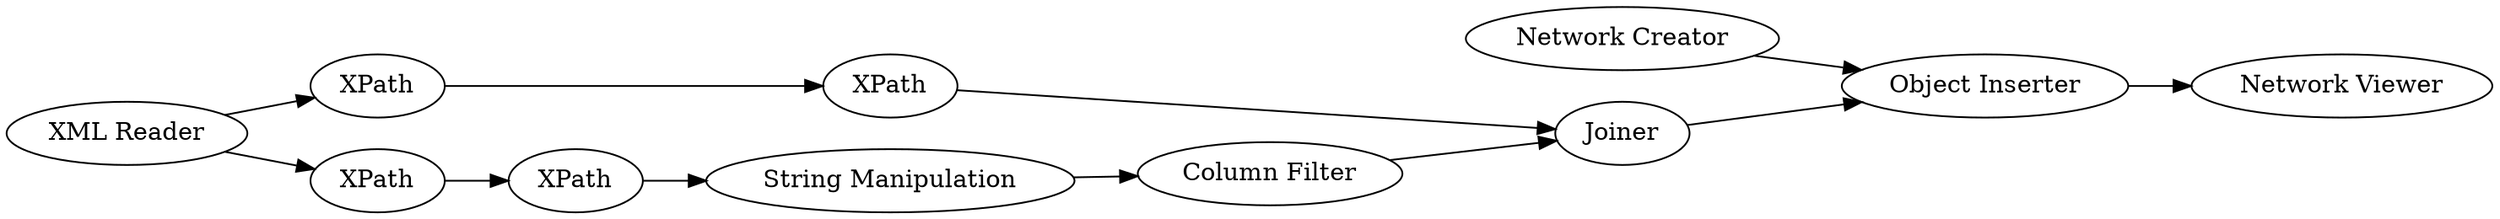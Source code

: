 digraph {
	5 -> 20
	13 -> 14
	3 -> 5
	17 -> 19
	20 -> 14
	19 -> 18
	18 -> 20
	14 -> 15
	2 -> 16
	2 -> 3
	16 -> 17
	5 [label=XPath]
	16 [label=XPath]
	20 [label=Joiner]
	13 [label="Network Creator"]
	18 [label="Column Filter"]
	15 [label="Network Viewer"]
	14 [label="Object Inserter"]
	17 [label=XPath]
	3 [label=XPath]
	2 [label="XML Reader"]
	19 [label="String Manipulation"]
	rankdir=LR
}
